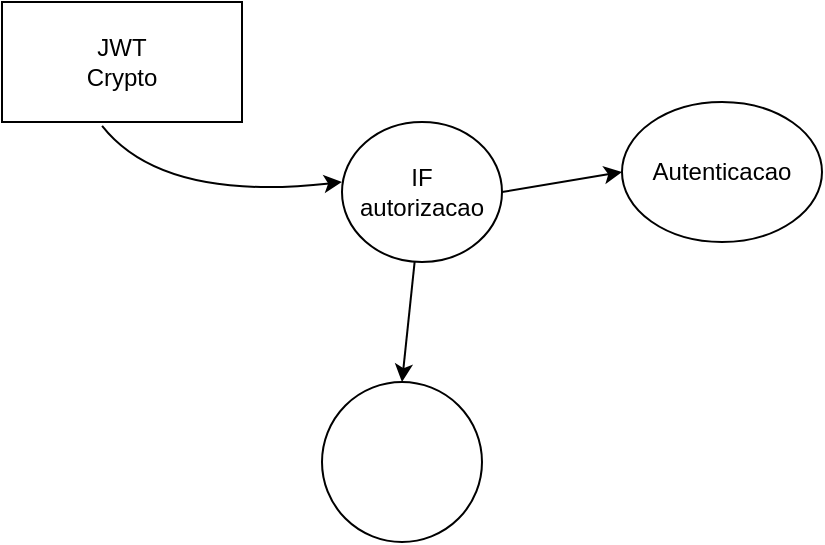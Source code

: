<mxfile>
    <diagram id="cUEVkR9wokYXPuSlzWbq" name="Page-1">
        <mxGraphModel dx="4165" dy="515" grid="1" gridSize="10" guides="1" tooltips="1" connect="1" arrows="1" fold="1" page="1" pageScale="1" pageWidth="827" pageHeight="1169" math="0" shadow="0">
            <root>
                <mxCell id="0"/>
                <mxCell id="1" parent="0"/>
                <mxCell id="30" value="JWT&lt;br&gt;Crypto" style="rounded=0;whiteSpace=wrap;html=1;" parent="1" vertex="1">
                    <mxGeometry x="-2450" y="30" width="120" height="60" as="geometry"/>
                </mxCell>
                <mxCell id="31" value="" style="curved=1;endArrow=classic;html=1;exitX=0.417;exitY=1.033;exitDx=0;exitDy=0;exitPerimeter=0;" parent="1" source="30" edge="1">
                    <mxGeometry width="50" height="50" relative="1" as="geometry">
                        <mxPoint x="-2330" y="170" as="sourcePoint"/>
                        <mxPoint x="-2280" y="120" as="targetPoint"/>
                        <Array as="points">
                            <mxPoint x="-2370" y="130"/>
                        </Array>
                    </mxGeometry>
                </mxCell>
                <mxCell id="33" style="edgeStyle=none;html=1;exitX=1;exitY=0.5;exitDx=0;exitDy=0;" parent="1" source="32" edge="1">
                    <mxGeometry relative="1" as="geometry">
                        <mxPoint x="-2140" y="115" as="targetPoint"/>
                    </mxGeometry>
                </mxCell>
                <mxCell id="36" style="edgeStyle=none;html=1;entryX=0.5;entryY=0;entryDx=0;entryDy=0;" parent="1" source="32" target="35" edge="1">
                    <mxGeometry relative="1" as="geometry"/>
                </mxCell>
                <mxCell id="32" value="IF&lt;br&gt;autorizacao" style="ellipse;whiteSpace=wrap;html=1;" parent="1" vertex="1">
                    <mxGeometry x="-2280" y="90" width="80" height="70" as="geometry"/>
                </mxCell>
                <mxCell id="34" value="Autenticacao" style="ellipse;whiteSpace=wrap;html=1;" parent="1" vertex="1">
                    <mxGeometry x="-2140" y="80" width="100" height="70" as="geometry"/>
                </mxCell>
                <mxCell id="35" value="" style="ellipse;whiteSpace=wrap;html=1;aspect=fixed;" parent="1" vertex="1">
                    <mxGeometry x="-2290" y="220" width="80" height="80" as="geometry"/>
                </mxCell>
            </root>
        </mxGraphModel>
    </diagram>
</mxfile>